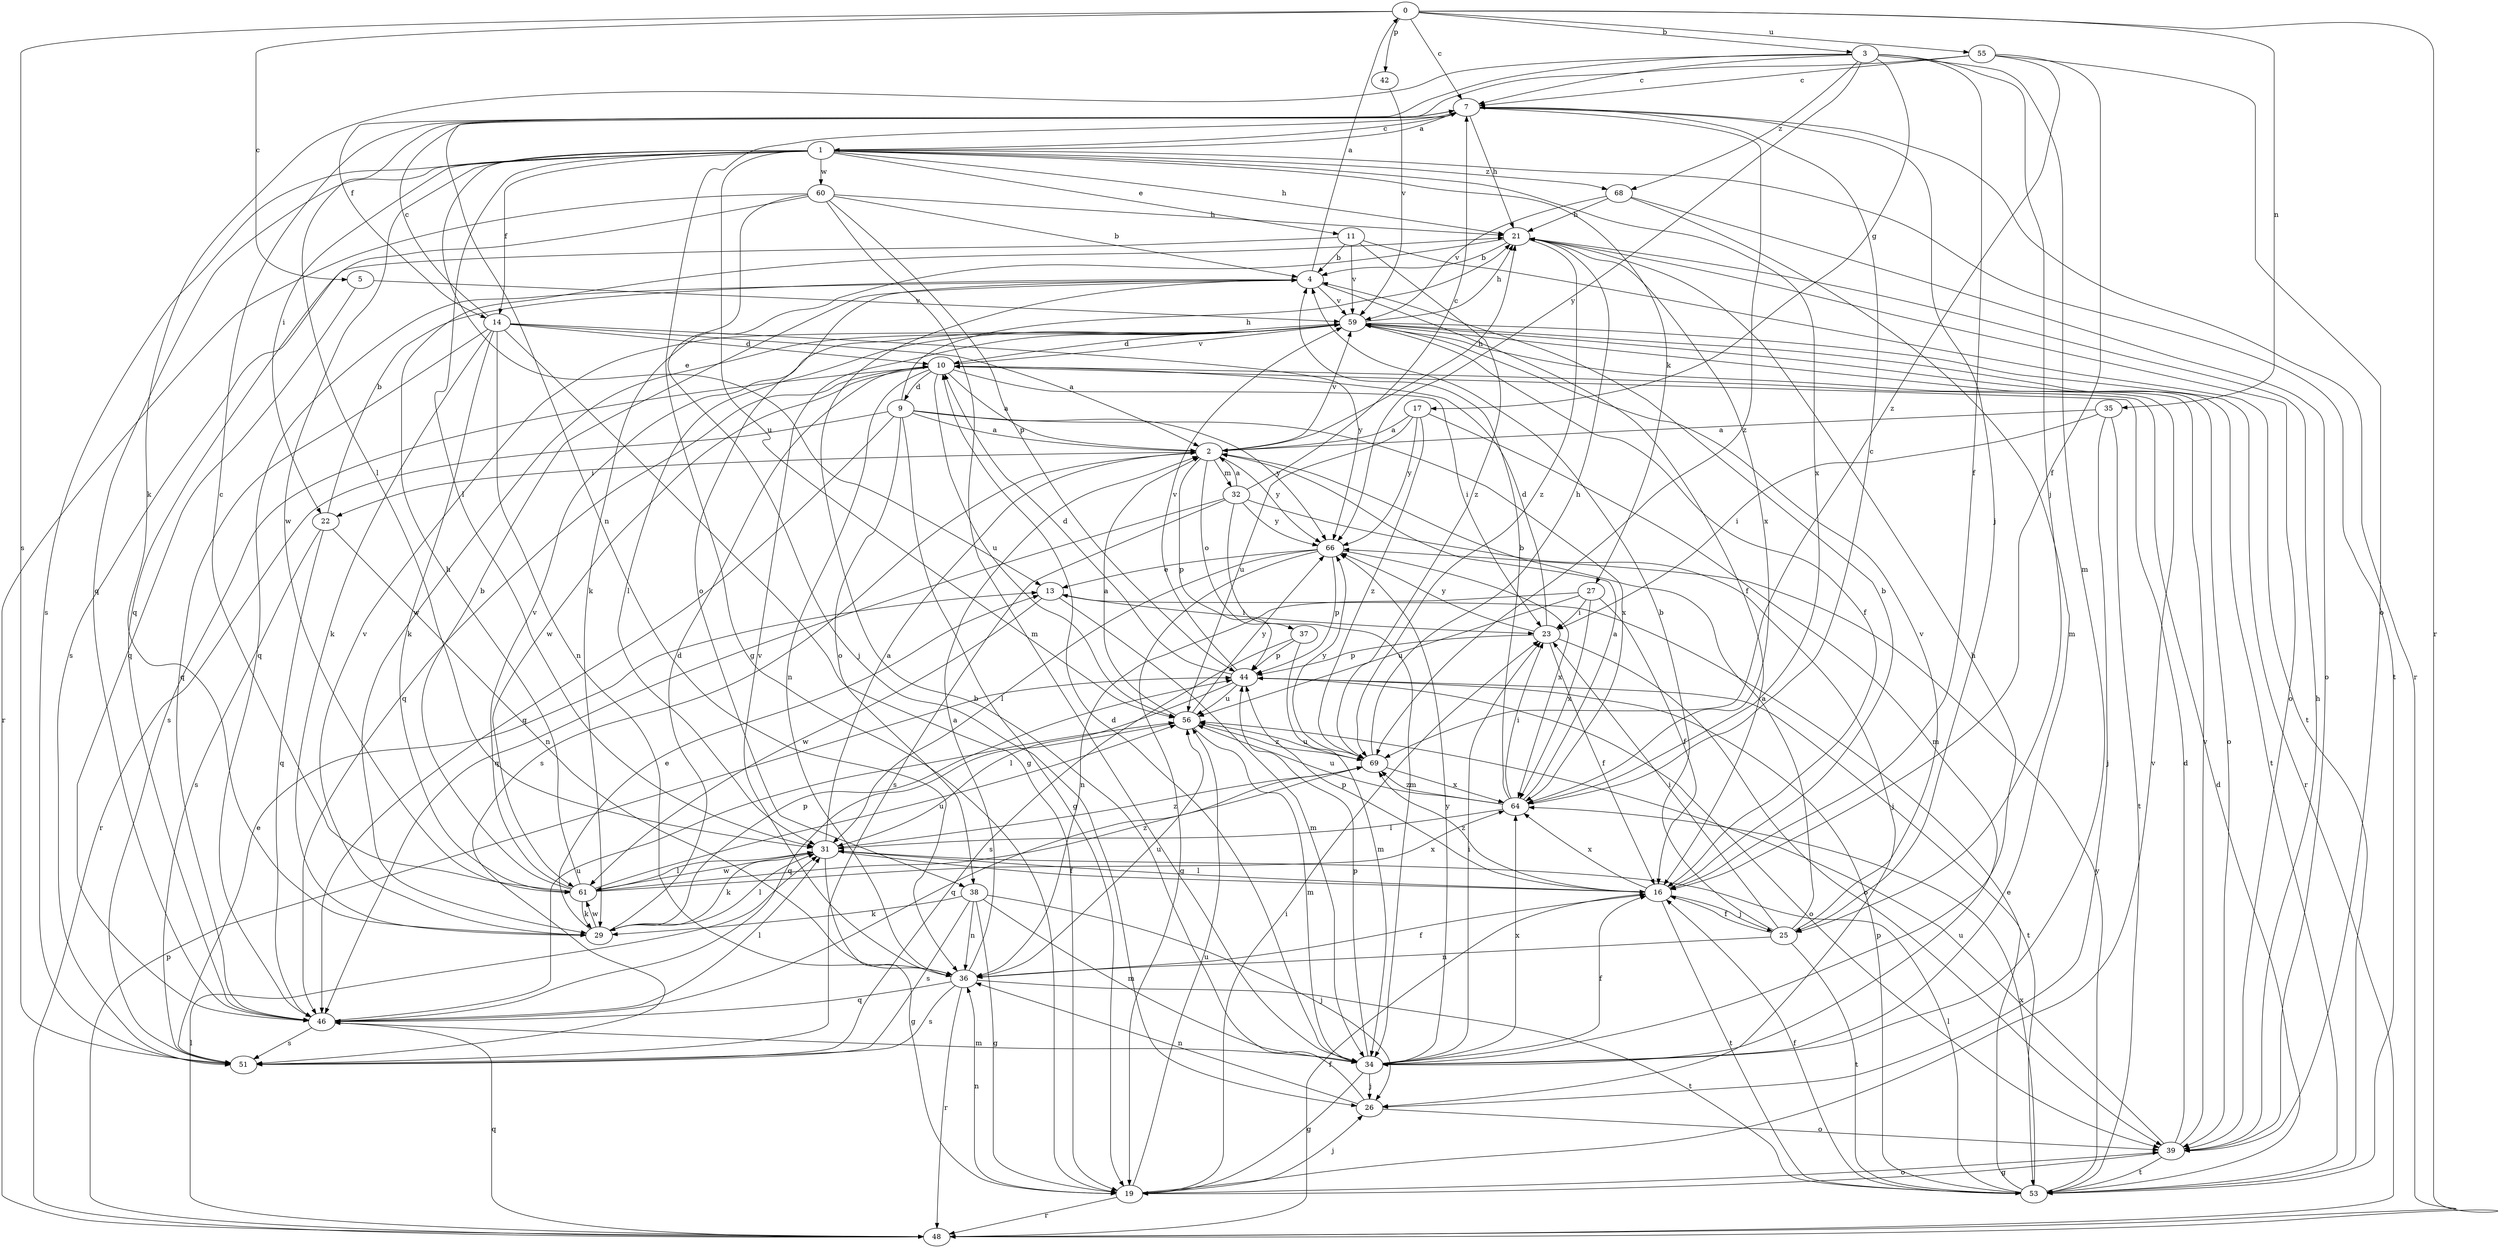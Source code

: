 strict digraph  {
0;
1;
2;
3;
4;
5;
7;
9;
10;
11;
13;
14;
16;
17;
19;
21;
22;
23;
25;
26;
27;
29;
31;
32;
34;
35;
36;
37;
38;
39;
42;
44;
46;
48;
51;
53;
55;
56;
59;
60;
61;
64;
66;
68;
69;
0 -> 3  [label=b];
0 -> 5  [label=c];
0 -> 7  [label=c];
0 -> 35  [label=n];
0 -> 42  [label=p];
0 -> 48  [label=r];
0 -> 51  [label=s];
0 -> 55  [label=u];
1 -> 7  [label=c];
1 -> 11  [label=e];
1 -> 13  [label=e];
1 -> 14  [label=f];
1 -> 21  [label=h];
1 -> 22  [label=i];
1 -> 27  [label=k];
1 -> 31  [label=l];
1 -> 46  [label=q];
1 -> 51  [label=s];
1 -> 53  [label=t];
1 -> 56  [label=u];
1 -> 60  [label=w];
1 -> 61  [label=w];
1 -> 64  [label=x];
1 -> 68  [label=z];
2 -> 21  [label=h];
2 -> 22  [label=i];
2 -> 32  [label=m];
2 -> 37  [label=o];
2 -> 44  [label=p];
2 -> 51  [label=s];
2 -> 59  [label=v];
2 -> 66  [label=y];
3 -> 7  [label=c];
3 -> 14  [label=f];
3 -> 16  [label=f];
3 -> 17  [label=g];
3 -> 25  [label=j];
3 -> 29  [label=k];
3 -> 34  [label=m];
3 -> 66  [label=y];
3 -> 68  [label=z];
4 -> 0  [label=a];
4 -> 16  [label=f];
4 -> 38  [label=o];
4 -> 46  [label=q];
4 -> 59  [label=v];
5 -> 46  [label=q];
5 -> 59  [label=v];
7 -> 1  [label=a];
7 -> 19  [label=g];
7 -> 21  [label=h];
7 -> 25  [label=j];
7 -> 31  [label=l];
7 -> 48  [label=r];
7 -> 69  [label=z];
9 -> 2  [label=a];
9 -> 19  [label=g];
9 -> 21  [label=h];
9 -> 38  [label=o];
9 -> 46  [label=q];
9 -> 48  [label=r];
9 -> 64  [label=x];
9 -> 66  [label=y];
10 -> 2  [label=a];
10 -> 9  [label=d];
10 -> 23  [label=i];
10 -> 36  [label=n];
10 -> 46  [label=q];
10 -> 51  [label=s];
10 -> 56  [label=u];
10 -> 59  [label=v];
10 -> 61  [label=w];
11 -> 4  [label=b];
11 -> 51  [label=s];
11 -> 53  [label=t];
11 -> 59  [label=v];
11 -> 69  [label=z];
13 -> 23  [label=i];
13 -> 34  [label=m];
13 -> 61  [label=w];
14 -> 2  [label=a];
14 -> 7  [label=c];
14 -> 10  [label=d];
14 -> 19  [label=g];
14 -> 29  [label=k];
14 -> 36  [label=n];
14 -> 46  [label=q];
14 -> 61  [label=w];
14 -> 66  [label=y];
16 -> 4  [label=b];
16 -> 25  [label=j];
16 -> 31  [label=l];
16 -> 44  [label=p];
16 -> 53  [label=t];
16 -> 64  [label=x];
16 -> 69  [label=z];
17 -> 2  [label=a];
17 -> 34  [label=m];
17 -> 56  [label=u];
17 -> 66  [label=y];
17 -> 69  [label=z];
19 -> 23  [label=i];
19 -> 26  [label=j];
19 -> 36  [label=n];
19 -> 39  [label=o];
19 -> 48  [label=r];
19 -> 56  [label=u];
19 -> 59  [label=v];
21 -> 4  [label=b];
21 -> 29  [label=k];
21 -> 39  [label=o];
21 -> 64  [label=x];
21 -> 69  [label=z];
22 -> 4  [label=b];
22 -> 36  [label=n];
22 -> 46  [label=q];
22 -> 51  [label=s];
23 -> 10  [label=d];
23 -> 16  [label=f];
23 -> 39  [label=o];
23 -> 44  [label=p];
23 -> 66  [label=y];
25 -> 2  [label=a];
25 -> 4  [label=b];
25 -> 16  [label=f];
25 -> 23  [label=i];
25 -> 36  [label=n];
25 -> 53  [label=t];
25 -> 59  [label=v];
26 -> 4  [label=b];
26 -> 36  [label=n];
26 -> 39  [label=o];
27 -> 16  [label=f];
27 -> 23  [label=i];
27 -> 36  [label=n];
27 -> 56  [label=u];
27 -> 64  [label=x];
29 -> 10  [label=d];
29 -> 13  [label=e];
29 -> 31  [label=l];
29 -> 44  [label=p];
29 -> 59  [label=v];
29 -> 61  [label=w];
31 -> 2  [label=a];
31 -> 16  [label=f];
31 -> 19  [label=g];
31 -> 29  [label=k];
31 -> 61  [label=w];
31 -> 69  [label=z];
32 -> 2  [label=a];
32 -> 7  [label=c];
32 -> 26  [label=j];
32 -> 34  [label=m];
32 -> 46  [label=q];
32 -> 51  [label=s];
32 -> 66  [label=y];
34 -> 10  [label=d];
34 -> 16  [label=f];
34 -> 19  [label=g];
34 -> 21  [label=h];
34 -> 23  [label=i];
34 -> 26  [label=j];
34 -> 44  [label=p];
34 -> 64  [label=x];
34 -> 66  [label=y];
35 -> 2  [label=a];
35 -> 23  [label=i];
35 -> 26  [label=j];
35 -> 53  [label=t];
36 -> 2  [label=a];
36 -> 16  [label=f];
36 -> 46  [label=q];
36 -> 48  [label=r];
36 -> 51  [label=s];
36 -> 53  [label=t];
36 -> 56  [label=u];
36 -> 59  [label=v];
37 -> 34  [label=m];
37 -> 44  [label=p];
37 -> 51  [label=s];
38 -> 19  [label=g];
38 -> 26  [label=j];
38 -> 29  [label=k];
38 -> 34  [label=m];
38 -> 36  [label=n];
38 -> 51  [label=s];
39 -> 10  [label=d];
39 -> 19  [label=g];
39 -> 21  [label=h];
39 -> 53  [label=t];
39 -> 56  [label=u];
39 -> 59  [label=v];
42 -> 59  [label=v];
44 -> 10  [label=d];
44 -> 31  [label=l];
44 -> 39  [label=o];
44 -> 53  [label=t];
44 -> 56  [label=u];
44 -> 59  [label=v];
46 -> 31  [label=l];
46 -> 34  [label=m];
46 -> 51  [label=s];
46 -> 56  [label=u];
48 -> 16  [label=f];
48 -> 31  [label=l];
48 -> 44  [label=p];
48 -> 46  [label=q];
51 -> 13  [label=e];
53 -> 10  [label=d];
53 -> 13  [label=e];
53 -> 16  [label=f];
53 -> 31  [label=l];
53 -> 44  [label=p];
53 -> 64  [label=x];
53 -> 66  [label=y];
55 -> 7  [label=c];
55 -> 16  [label=f];
55 -> 36  [label=n];
55 -> 39  [label=o];
55 -> 69  [label=z];
56 -> 2  [label=a];
56 -> 34  [label=m];
56 -> 46  [label=q];
56 -> 66  [label=y];
56 -> 69  [label=z];
59 -> 10  [label=d];
59 -> 16  [label=f];
59 -> 21  [label=h];
59 -> 29  [label=k];
59 -> 31  [label=l];
59 -> 39  [label=o];
59 -> 48  [label=r];
59 -> 53  [label=t];
60 -> 4  [label=b];
60 -> 21  [label=h];
60 -> 26  [label=j];
60 -> 34  [label=m];
60 -> 44  [label=p];
60 -> 46  [label=q];
60 -> 48  [label=r];
61 -> 4  [label=b];
61 -> 7  [label=c];
61 -> 21  [label=h];
61 -> 29  [label=k];
61 -> 31  [label=l];
61 -> 56  [label=u];
61 -> 59  [label=v];
61 -> 64  [label=x];
61 -> 69  [label=z];
64 -> 2  [label=a];
64 -> 4  [label=b];
64 -> 7  [label=c];
64 -> 23  [label=i];
64 -> 31  [label=l];
64 -> 56  [label=u];
64 -> 69  [label=z];
66 -> 13  [label=e];
66 -> 19  [label=g];
66 -> 31  [label=l];
66 -> 44  [label=p];
66 -> 64  [label=x];
68 -> 21  [label=h];
68 -> 34  [label=m];
68 -> 39  [label=o];
68 -> 59  [label=v];
69 -> 21  [label=h];
69 -> 46  [label=q];
69 -> 56  [label=u];
69 -> 64  [label=x];
69 -> 66  [label=y];
}
